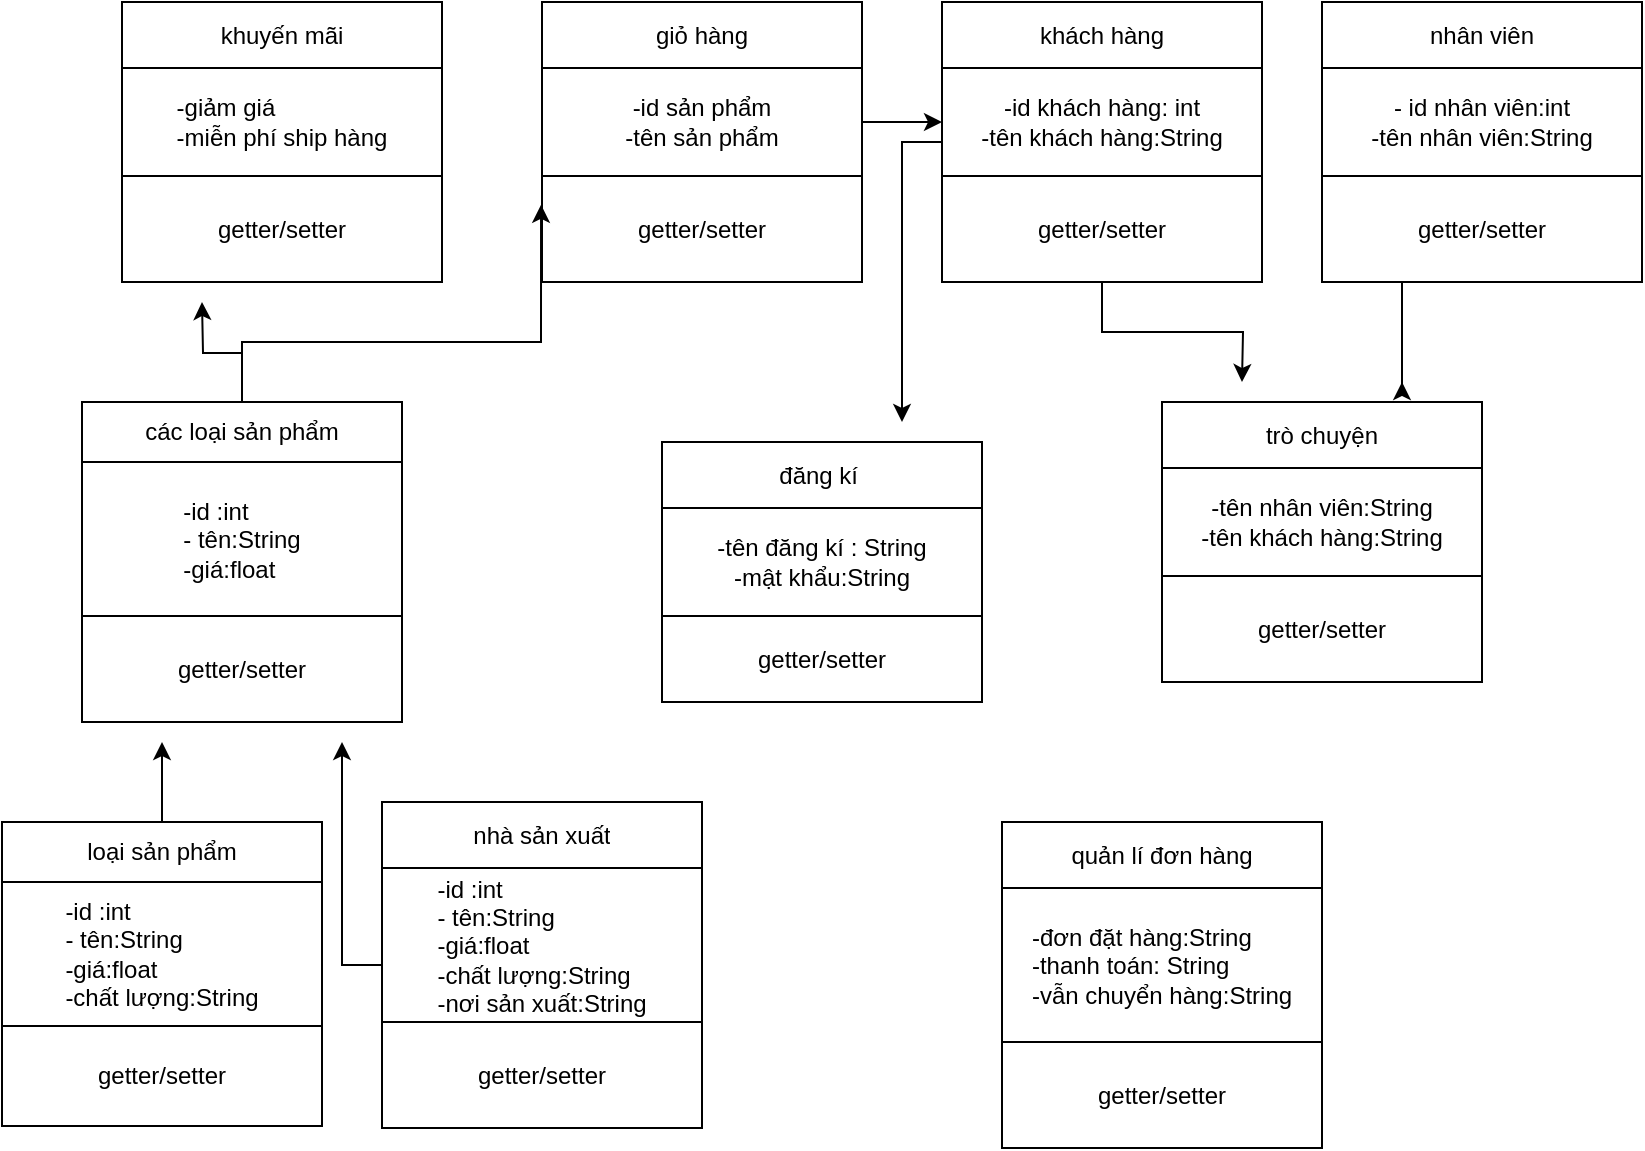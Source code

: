 <mxfile version="20.8.16" type="device"><diagram name="Page-1" id="i4TiMBi9QbHQqTrwKDzJ"><mxGraphModel dx="1050" dy="655" grid="1" gridSize="10" guides="1" tooltips="1" connect="1" arrows="1" fold="1" page="1" pageScale="1" pageWidth="850" pageHeight="1100" math="0" shadow="0"><root><mxCell id="0"/><mxCell id="1" parent="0"/><mxCell id="bbE9gi3WOF_AxbJeGxMd-27" value="" style="shape=table;startSize=0;container=1;collapsible=0;childLayout=tableLayout;" vertex="1" parent="1"><mxGeometry x="80" y="100" width="160" height="140" as="geometry"/></mxCell><mxCell id="bbE9gi3WOF_AxbJeGxMd-30" value="" style="shape=tableRow;horizontal=0;startSize=0;swimlaneHead=0;swimlaneBody=0;strokeColor=inherit;top=0;left=0;bottom=0;right=0;collapsible=0;dropTarget=0;fillColor=none;points=[[0,0.5],[1,0.5]];portConstraint=eastwest;" vertex="1" parent="bbE9gi3WOF_AxbJeGxMd-27"><mxGeometry width="160" height="33" as="geometry"/></mxCell><mxCell id="bbE9gi3WOF_AxbJeGxMd-31" value="khuyến mãi" style="shape=partialRectangle;html=1;whiteSpace=wrap;connectable=0;strokeColor=inherit;overflow=hidden;fillColor=none;top=0;left=0;bottom=0;right=0;pointerEvents=1;" vertex="1" parent="bbE9gi3WOF_AxbJeGxMd-30"><mxGeometry width="160" height="33" as="geometry"><mxRectangle width="160" height="33" as="alternateBounds"/></mxGeometry></mxCell><mxCell id="bbE9gi3WOF_AxbJeGxMd-28" value="" style="shape=tableRow;horizontal=0;startSize=0;swimlaneHead=0;swimlaneBody=0;strokeColor=inherit;top=0;left=0;bottom=0;right=0;collapsible=0;dropTarget=0;fillColor=none;points=[[0,0.5],[1,0.5]];portConstraint=eastwest;" vertex="1" parent="bbE9gi3WOF_AxbJeGxMd-27"><mxGeometry y="33" width="160" height="54" as="geometry"/></mxCell><mxCell id="bbE9gi3WOF_AxbJeGxMd-29" value="&lt;div style=&quot;text-align: left;&quot;&gt;&lt;span style=&quot;background-color: initial;&quot;&gt;-giảm giá&lt;/span&gt;&lt;/div&gt;-miễn phí ship hàng" style="shape=partialRectangle;html=1;whiteSpace=wrap;connectable=0;strokeColor=inherit;overflow=hidden;fillColor=none;top=0;left=0;bottom=0;right=0;pointerEvents=1;" vertex="1" parent="bbE9gi3WOF_AxbJeGxMd-28"><mxGeometry width="160" height="54" as="geometry"><mxRectangle width="160" height="54" as="alternateBounds"/></mxGeometry></mxCell><mxCell id="bbE9gi3WOF_AxbJeGxMd-32" style="shape=tableRow;horizontal=0;startSize=0;swimlaneHead=0;swimlaneBody=0;strokeColor=inherit;top=0;left=0;bottom=0;right=0;collapsible=0;dropTarget=0;fillColor=none;points=[[0,0.5],[1,0.5]];portConstraint=eastwest;" vertex="1" parent="bbE9gi3WOF_AxbJeGxMd-27"><mxGeometry y="87" width="160" height="53" as="geometry"/></mxCell><mxCell id="bbE9gi3WOF_AxbJeGxMd-33" value="getter/setter" style="shape=partialRectangle;html=1;whiteSpace=wrap;connectable=0;strokeColor=inherit;overflow=hidden;fillColor=none;top=0;left=0;bottom=0;right=0;pointerEvents=1;" vertex="1" parent="bbE9gi3WOF_AxbJeGxMd-32"><mxGeometry width="160" height="53" as="geometry"><mxRectangle width="160" height="53" as="alternateBounds"/></mxGeometry></mxCell><mxCell id="bbE9gi3WOF_AxbJeGxMd-34" value="" style="shape=table;startSize=0;container=1;collapsible=0;childLayout=tableLayout;" vertex="1" parent="1"><mxGeometry x="290" y="100" width="160" height="140" as="geometry"/></mxCell><mxCell id="bbE9gi3WOF_AxbJeGxMd-35" value="" style="shape=tableRow;horizontal=0;startSize=0;swimlaneHead=0;swimlaneBody=0;strokeColor=inherit;top=0;left=0;bottom=0;right=0;collapsible=0;dropTarget=0;fillColor=none;points=[[0,0.5],[1,0.5]];portConstraint=eastwest;" vertex="1" parent="bbE9gi3WOF_AxbJeGxMd-34"><mxGeometry width="160" height="33" as="geometry"/></mxCell><mxCell id="bbE9gi3WOF_AxbJeGxMd-36" value="giỏ hàng" style="shape=partialRectangle;html=1;whiteSpace=wrap;connectable=0;strokeColor=inherit;overflow=hidden;fillColor=none;top=0;left=0;bottom=0;right=0;pointerEvents=1;" vertex="1" parent="bbE9gi3WOF_AxbJeGxMd-35"><mxGeometry width="160" height="33" as="geometry"><mxRectangle width="160" height="33" as="alternateBounds"/></mxGeometry></mxCell><mxCell id="bbE9gi3WOF_AxbJeGxMd-37" value="" style="shape=tableRow;horizontal=0;startSize=0;swimlaneHead=0;swimlaneBody=0;strokeColor=inherit;top=0;left=0;bottom=0;right=0;collapsible=0;dropTarget=0;fillColor=none;points=[[0,0.5],[1,0.5]];portConstraint=eastwest;" vertex="1" parent="bbE9gi3WOF_AxbJeGxMd-34"><mxGeometry y="33" width="160" height="54" as="geometry"/></mxCell><mxCell id="bbE9gi3WOF_AxbJeGxMd-38" value="-id sản phẩm&lt;br&gt;-tên sản phẩm&lt;br&gt;&lt;div style=&quot;text-align: left;&quot;&gt;&lt;/div&gt;" style="shape=partialRectangle;html=1;whiteSpace=wrap;connectable=0;strokeColor=inherit;overflow=hidden;fillColor=none;top=0;left=0;bottom=0;right=0;pointerEvents=1;" vertex="1" parent="bbE9gi3WOF_AxbJeGxMd-37"><mxGeometry width="160" height="54" as="geometry"><mxRectangle width="160" height="54" as="alternateBounds"/></mxGeometry></mxCell><mxCell id="bbE9gi3WOF_AxbJeGxMd-39" style="shape=tableRow;horizontal=0;startSize=0;swimlaneHead=0;swimlaneBody=0;strokeColor=inherit;top=0;left=0;bottom=0;right=0;collapsible=0;dropTarget=0;fillColor=none;points=[[0,0.5],[1,0.5]];portConstraint=eastwest;" vertex="1" parent="bbE9gi3WOF_AxbJeGxMd-34"><mxGeometry y="87" width="160" height="53" as="geometry"/></mxCell><mxCell id="bbE9gi3WOF_AxbJeGxMd-40" value="getter/setter" style="shape=partialRectangle;html=1;whiteSpace=wrap;connectable=0;strokeColor=inherit;overflow=hidden;fillColor=none;top=0;left=0;bottom=0;right=0;pointerEvents=1;" vertex="1" parent="bbE9gi3WOF_AxbJeGxMd-39"><mxGeometry width="160" height="53" as="geometry"><mxRectangle width="160" height="53" as="alternateBounds"/></mxGeometry></mxCell><mxCell id="bbE9gi3WOF_AxbJeGxMd-104" style="edgeStyle=orthogonalEdgeStyle;rounded=0;orthogonalLoop=1;jettySize=auto;html=1;" edge="1" parent="1" source="bbE9gi3WOF_AxbJeGxMd-41"><mxGeometry relative="1" as="geometry"><mxPoint x="640" y="290" as="targetPoint"/></mxGeometry></mxCell><mxCell id="bbE9gi3WOF_AxbJeGxMd-106" style="edgeStyle=orthogonalEdgeStyle;rounded=0;orthogonalLoop=1;jettySize=auto;html=1;" edge="1" parent="1" source="bbE9gi3WOF_AxbJeGxMd-41"><mxGeometry relative="1" as="geometry"><mxPoint x="470" y="310" as="targetPoint"/></mxGeometry></mxCell><mxCell id="bbE9gi3WOF_AxbJeGxMd-41" value="" style="shape=table;startSize=0;container=1;collapsible=0;childLayout=tableLayout;" vertex="1" parent="1"><mxGeometry x="490" y="100" width="160" height="140" as="geometry"/></mxCell><mxCell id="bbE9gi3WOF_AxbJeGxMd-42" value="" style="shape=tableRow;horizontal=0;startSize=0;swimlaneHead=0;swimlaneBody=0;strokeColor=inherit;top=0;left=0;bottom=0;right=0;collapsible=0;dropTarget=0;fillColor=none;points=[[0,0.5],[1,0.5]];portConstraint=eastwest;" vertex="1" parent="bbE9gi3WOF_AxbJeGxMd-41"><mxGeometry width="160" height="33" as="geometry"/></mxCell><mxCell id="bbE9gi3WOF_AxbJeGxMd-43" value="khách hàng" style="shape=partialRectangle;html=1;whiteSpace=wrap;connectable=0;strokeColor=inherit;overflow=hidden;fillColor=none;top=0;left=0;bottom=0;right=0;pointerEvents=1;" vertex="1" parent="bbE9gi3WOF_AxbJeGxMd-42"><mxGeometry width="160" height="33" as="geometry"><mxRectangle width="160" height="33" as="alternateBounds"/></mxGeometry></mxCell><mxCell id="bbE9gi3WOF_AxbJeGxMd-44" value="" style="shape=tableRow;horizontal=0;startSize=0;swimlaneHead=0;swimlaneBody=0;strokeColor=inherit;top=0;left=0;bottom=0;right=0;collapsible=0;dropTarget=0;fillColor=none;points=[[0,0.5],[1,0.5]];portConstraint=eastwest;" vertex="1" parent="bbE9gi3WOF_AxbJeGxMd-41"><mxGeometry y="33" width="160" height="54" as="geometry"/></mxCell><mxCell id="bbE9gi3WOF_AxbJeGxMd-45" value="-id khách hàng: int&lt;br&gt;-tên khách hàng:String&lt;br&gt;&lt;div style=&quot;text-align: left;&quot;&gt;&lt;/div&gt;" style="shape=partialRectangle;html=1;whiteSpace=wrap;connectable=0;strokeColor=inherit;overflow=hidden;fillColor=none;top=0;left=0;bottom=0;right=0;pointerEvents=1;" vertex="1" parent="bbE9gi3WOF_AxbJeGxMd-44"><mxGeometry width="160" height="54" as="geometry"><mxRectangle width="160" height="54" as="alternateBounds"/></mxGeometry></mxCell><mxCell id="bbE9gi3WOF_AxbJeGxMd-46" style="shape=tableRow;horizontal=0;startSize=0;swimlaneHead=0;swimlaneBody=0;strokeColor=inherit;top=0;left=0;bottom=0;right=0;collapsible=0;dropTarget=0;fillColor=none;points=[[0,0.5],[1,0.5]];portConstraint=eastwest;" vertex="1" parent="bbE9gi3WOF_AxbJeGxMd-41"><mxGeometry y="87" width="160" height="53" as="geometry"/></mxCell><mxCell id="bbE9gi3WOF_AxbJeGxMd-47" value="getter/setter" style="shape=partialRectangle;html=1;whiteSpace=wrap;connectable=0;strokeColor=inherit;overflow=hidden;fillColor=none;top=0;left=0;bottom=0;right=0;pointerEvents=1;" vertex="1" parent="bbE9gi3WOF_AxbJeGxMd-46"><mxGeometry width="160" height="53" as="geometry"><mxRectangle width="160" height="53" as="alternateBounds"/></mxGeometry></mxCell><mxCell id="bbE9gi3WOF_AxbJeGxMd-94" style="edgeStyle=orthogonalEdgeStyle;rounded=0;orthogonalLoop=1;jettySize=auto;html=1;" edge="1" parent="1" source="bbE9gi3WOF_AxbJeGxMd-55"><mxGeometry relative="1" as="geometry"><mxPoint x="120" y="250" as="targetPoint"/></mxGeometry></mxCell><mxCell id="bbE9gi3WOF_AxbJeGxMd-95" style="edgeStyle=orthogonalEdgeStyle;rounded=0;orthogonalLoop=1;jettySize=auto;html=1;entryX=-0.003;entryY=0.272;entryDx=0;entryDy=0;entryPerimeter=0;" edge="1" parent="1" source="bbE9gi3WOF_AxbJeGxMd-55" target="bbE9gi3WOF_AxbJeGxMd-39"><mxGeometry relative="1" as="geometry"><mxPoint x="280" y="200" as="targetPoint"/><Array as="points"><mxPoint x="140" y="270"/><mxPoint x="290" y="270"/></Array></mxGeometry></mxCell><mxCell id="bbE9gi3WOF_AxbJeGxMd-55" value="" style="shape=table;startSize=0;container=1;collapsible=0;childLayout=tableLayout;" vertex="1" parent="1"><mxGeometry x="60" y="300" width="160" height="160" as="geometry"/></mxCell><mxCell id="bbE9gi3WOF_AxbJeGxMd-56" value="" style="shape=tableRow;horizontal=0;startSize=0;swimlaneHead=0;swimlaneBody=0;strokeColor=inherit;top=0;left=0;bottom=0;right=0;collapsible=0;dropTarget=0;fillColor=none;points=[[0,0.5],[1,0.5]];portConstraint=eastwest;" vertex="1" parent="bbE9gi3WOF_AxbJeGxMd-55"><mxGeometry width="160" height="30" as="geometry"/></mxCell><mxCell id="bbE9gi3WOF_AxbJeGxMd-57" value="các loại sản phẩm" style="shape=partialRectangle;html=1;whiteSpace=wrap;connectable=0;strokeColor=inherit;overflow=hidden;fillColor=none;top=0;left=0;bottom=0;right=0;pointerEvents=1;" vertex="1" parent="bbE9gi3WOF_AxbJeGxMd-56"><mxGeometry width="160" height="30" as="geometry"><mxRectangle width="160" height="30" as="alternateBounds"/></mxGeometry></mxCell><mxCell id="bbE9gi3WOF_AxbJeGxMd-58" value="" style="shape=tableRow;horizontal=0;startSize=0;swimlaneHead=0;swimlaneBody=0;strokeColor=inherit;top=0;left=0;bottom=0;right=0;collapsible=0;dropTarget=0;fillColor=none;points=[[0,0.5],[1,0.5]];portConstraint=eastwest;" vertex="1" parent="bbE9gi3WOF_AxbJeGxMd-55"><mxGeometry y="30" width="160" height="77" as="geometry"/></mxCell><mxCell id="bbE9gi3WOF_AxbJeGxMd-59" value="&lt;div style=&quot;text-align: left;&quot;&gt;&lt;span style=&quot;background-color: initial;&quot;&gt;-id :int&lt;/span&gt;&lt;/div&gt;&lt;div style=&quot;text-align: left;&quot;&gt;&lt;span style=&quot;background-color: initial;&quot;&gt;- tên:String&lt;/span&gt;&lt;/div&gt;&lt;div style=&quot;text-align: left;&quot;&gt;&lt;span style=&quot;background-color: initial;&quot;&gt;-giá:float&lt;/span&gt;&lt;/div&gt;&lt;div style=&quot;text-align: left;&quot;&gt;&lt;/div&gt;" style="shape=partialRectangle;html=1;whiteSpace=wrap;connectable=0;strokeColor=inherit;overflow=hidden;fillColor=none;top=0;left=0;bottom=0;right=0;pointerEvents=1;" vertex="1" parent="bbE9gi3WOF_AxbJeGxMd-58"><mxGeometry width="160" height="77" as="geometry"><mxRectangle width="160" height="77" as="alternateBounds"/></mxGeometry></mxCell><mxCell id="bbE9gi3WOF_AxbJeGxMd-60" style="shape=tableRow;horizontal=0;startSize=0;swimlaneHead=0;swimlaneBody=0;strokeColor=inherit;top=0;left=0;bottom=0;right=0;collapsible=0;dropTarget=0;fillColor=none;points=[[0,0.5],[1,0.5]];portConstraint=eastwest;" vertex="1" parent="bbE9gi3WOF_AxbJeGxMd-55"><mxGeometry y="107" width="160" height="53" as="geometry"/></mxCell><mxCell id="bbE9gi3WOF_AxbJeGxMd-61" value="getter/setter" style="shape=partialRectangle;html=1;whiteSpace=wrap;connectable=0;strokeColor=inherit;overflow=hidden;fillColor=none;top=0;left=0;bottom=0;right=0;pointerEvents=1;" vertex="1" parent="bbE9gi3WOF_AxbJeGxMd-60"><mxGeometry width="160" height="53" as="geometry"><mxRectangle width="160" height="53" as="alternateBounds"/></mxGeometry></mxCell><mxCell id="bbE9gi3WOF_AxbJeGxMd-92" style="edgeStyle=orthogonalEdgeStyle;rounded=0;orthogonalLoop=1;jettySize=auto;html=1;" edge="1" parent="1" source="bbE9gi3WOF_AxbJeGxMd-64"><mxGeometry relative="1" as="geometry"><mxPoint x="100" y="470" as="targetPoint"/></mxGeometry></mxCell><mxCell id="bbE9gi3WOF_AxbJeGxMd-64" value="" style="shape=table;startSize=0;container=1;collapsible=0;childLayout=tableLayout;" vertex="1" parent="1"><mxGeometry x="20" y="510" width="160" height="152" as="geometry"/></mxCell><mxCell id="bbE9gi3WOF_AxbJeGxMd-65" value="" style="shape=tableRow;horizontal=0;startSize=0;swimlaneHead=0;swimlaneBody=0;strokeColor=inherit;top=0;left=0;bottom=0;right=0;collapsible=0;dropTarget=0;fillColor=none;points=[[0,0.5],[1,0.5]];portConstraint=eastwest;" vertex="1" parent="bbE9gi3WOF_AxbJeGxMd-64"><mxGeometry width="160" height="30" as="geometry"/></mxCell><mxCell id="bbE9gi3WOF_AxbJeGxMd-66" value="loại sản phẩm" style="shape=partialRectangle;html=1;whiteSpace=wrap;connectable=0;strokeColor=inherit;overflow=hidden;fillColor=none;top=0;left=0;bottom=0;right=0;pointerEvents=1;" vertex="1" parent="bbE9gi3WOF_AxbJeGxMd-65"><mxGeometry width="160" height="30" as="geometry"><mxRectangle width="160" height="30" as="alternateBounds"/></mxGeometry></mxCell><mxCell id="bbE9gi3WOF_AxbJeGxMd-67" value="" style="shape=tableRow;horizontal=0;startSize=0;swimlaneHead=0;swimlaneBody=0;strokeColor=inherit;top=0;left=0;bottom=0;right=0;collapsible=0;dropTarget=0;fillColor=none;points=[[0,0.5],[1,0.5]];portConstraint=eastwest;" vertex="1" parent="bbE9gi3WOF_AxbJeGxMd-64"><mxGeometry y="30" width="160" height="72" as="geometry"/></mxCell><mxCell id="bbE9gi3WOF_AxbJeGxMd-68" value="&lt;div style=&quot;text-align: left;&quot;&gt;&lt;span style=&quot;background-color: initial;&quot;&gt;-id :int&lt;/span&gt;&lt;/div&gt;&lt;div style=&quot;text-align: left;&quot;&gt;&lt;span style=&quot;background-color: initial;&quot;&gt;- tên:String&lt;/span&gt;&lt;/div&gt;&lt;div style=&quot;text-align: left;&quot;&gt;&lt;span style=&quot;background-color: initial;&quot;&gt;-giá:float&lt;/span&gt;&lt;/div&gt;&lt;div style=&quot;text-align: left;&quot;&gt;&lt;span style=&quot;background-color: initial;&quot;&gt;-chất lượng:String&lt;/span&gt;&lt;/div&gt;&lt;div style=&quot;text-align: left;&quot;&gt;&lt;/div&gt;" style="shape=partialRectangle;html=1;whiteSpace=wrap;connectable=0;strokeColor=inherit;overflow=hidden;fillColor=none;top=0;left=0;bottom=0;right=0;pointerEvents=1;" vertex="1" parent="bbE9gi3WOF_AxbJeGxMd-67"><mxGeometry width="160" height="72" as="geometry"><mxRectangle width="160" height="72" as="alternateBounds"/></mxGeometry></mxCell><mxCell id="bbE9gi3WOF_AxbJeGxMd-69" style="shape=tableRow;horizontal=0;startSize=0;swimlaneHead=0;swimlaneBody=0;strokeColor=inherit;top=0;left=0;bottom=0;right=0;collapsible=0;dropTarget=0;fillColor=none;points=[[0,0.5],[1,0.5]];portConstraint=eastwest;" vertex="1" parent="bbE9gi3WOF_AxbJeGxMd-64"><mxGeometry y="102" width="160" height="50" as="geometry"/></mxCell><mxCell id="bbE9gi3WOF_AxbJeGxMd-70" value="getter/setter" style="shape=partialRectangle;html=1;whiteSpace=wrap;connectable=0;strokeColor=inherit;overflow=hidden;fillColor=none;top=0;left=0;bottom=0;right=0;pointerEvents=1;" vertex="1" parent="bbE9gi3WOF_AxbJeGxMd-69"><mxGeometry width="160" height="50" as="geometry"><mxRectangle width="160" height="50" as="alternateBounds"/></mxGeometry></mxCell><mxCell id="bbE9gi3WOF_AxbJeGxMd-93" style="edgeStyle=orthogonalEdgeStyle;rounded=0;orthogonalLoop=1;jettySize=auto;html=1;" edge="1" parent="1" source="bbE9gi3WOF_AxbJeGxMd-71"><mxGeometry relative="1" as="geometry"><mxPoint x="190" y="470" as="targetPoint"/></mxGeometry></mxCell><mxCell id="bbE9gi3WOF_AxbJeGxMd-71" value="" style="shape=table;startSize=0;container=1;collapsible=0;childLayout=tableLayout;" vertex="1" parent="1"><mxGeometry x="210" y="500" width="160" height="163" as="geometry"/></mxCell><mxCell id="bbE9gi3WOF_AxbJeGxMd-72" value="" style="shape=tableRow;horizontal=0;startSize=0;swimlaneHead=0;swimlaneBody=0;strokeColor=inherit;top=0;left=0;bottom=0;right=0;collapsible=0;dropTarget=0;fillColor=none;points=[[0,0.5],[1,0.5]];portConstraint=eastwest;" vertex="1" parent="bbE9gi3WOF_AxbJeGxMd-71"><mxGeometry width="160" height="33" as="geometry"/></mxCell><mxCell id="bbE9gi3WOF_AxbJeGxMd-73" value="nhà sản xuất" style="shape=partialRectangle;html=1;whiteSpace=wrap;connectable=0;strokeColor=inherit;overflow=hidden;fillColor=none;top=0;left=0;bottom=0;right=0;pointerEvents=1;" vertex="1" parent="bbE9gi3WOF_AxbJeGxMd-72"><mxGeometry width="160" height="33" as="geometry"><mxRectangle width="160" height="33" as="alternateBounds"/></mxGeometry></mxCell><mxCell id="bbE9gi3WOF_AxbJeGxMd-74" value="" style="shape=tableRow;horizontal=0;startSize=0;swimlaneHead=0;swimlaneBody=0;strokeColor=inherit;top=0;left=0;bottom=0;right=0;collapsible=0;dropTarget=0;fillColor=none;points=[[0,0.5],[1,0.5]];portConstraint=eastwest;" vertex="1" parent="bbE9gi3WOF_AxbJeGxMd-71"><mxGeometry y="33" width="160" height="77" as="geometry"/></mxCell><mxCell id="bbE9gi3WOF_AxbJeGxMd-75" value="&lt;div style=&quot;text-align: left;&quot;&gt;&lt;span style=&quot;background-color: initial;&quot;&gt;-id :int&lt;/span&gt;&lt;/div&gt;&lt;div style=&quot;text-align: left;&quot;&gt;&lt;span style=&quot;background-color: initial;&quot;&gt;- tên:String&lt;/span&gt;&lt;/div&gt;&lt;div style=&quot;text-align: left;&quot;&gt;&lt;span style=&quot;background-color: initial;&quot;&gt;-giá:float&lt;/span&gt;&lt;/div&gt;&lt;div style=&quot;text-align: left;&quot;&gt;&lt;span style=&quot;background-color: initial;&quot;&gt;-chất lượng:String&lt;/span&gt;&lt;/div&gt;&lt;div style=&quot;text-align: left;&quot;&gt;&lt;span style=&quot;background-color: initial;&quot;&gt;-nơi sản xuất:String&lt;/span&gt;&lt;/div&gt;&lt;div style=&quot;text-align: left;&quot;&gt;&lt;/div&gt;" style="shape=partialRectangle;html=1;whiteSpace=wrap;connectable=0;strokeColor=inherit;overflow=hidden;fillColor=none;top=0;left=0;bottom=0;right=0;pointerEvents=1;" vertex="1" parent="bbE9gi3WOF_AxbJeGxMd-74"><mxGeometry width="160" height="77" as="geometry"><mxRectangle width="160" height="77" as="alternateBounds"/></mxGeometry></mxCell><mxCell id="bbE9gi3WOF_AxbJeGxMd-76" style="shape=tableRow;horizontal=0;startSize=0;swimlaneHead=0;swimlaneBody=0;strokeColor=inherit;top=0;left=0;bottom=0;right=0;collapsible=0;dropTarget=0;fillColor=none;points=[[0,0.5],[1,0.5]];portConstraint=eastwest;" vertex="1" parent="bbE9gi3WOF_AxbJeGxMd-71"><mxGeometry y="110" width="160" height="53" as="geometry"/></mxCell><mxCell id="bbE9gi3WOF_AxbJeGxMd-77" value="getter/setter" style="shape=partialRectangle;html=1;whiteSpace=wrap;connectable=0;strokeColor=inherit;overflow=hidden;fillColor=none;top=0;left=0;bottom=0;right=0;pointerEvents=1;" vertex="1" parent="bbE9gi3WOF_AxbJeGxMd-76"><mxGeometry width="160" height="53" as="geometry"><mxRectangle width="160" height="53" as="alternateBounds"/></mxGeometry></mxCell><mxCell id="bbE9gi3WOF_AxbJeGxMd-78" value="" style="shape=table;startSize=0;container=1;collapsible=0;childLayout=tableLayout;" vertex="1" parent="1"><mxGeometry x="600" y="300" width="160" height="140" as="geometry"/></mxCell><mxCell id="bbE9gi3WOF_AxbJeGxMd-79" value="" style="shape=tableRow;horizontal=0;startSize=0;swimlaneHead=0;swimlaneBody=0;strokeColor=inherit;top=0;left=0;bottom=0;right=0;collapsible=0;dropTarget=0;fillColor=none;points=[[0,0.5],[1,0.5]];portConstraint=eastwest;" vertex="1" parent="bbE9gi3WOF_AxbJeGxMd-78"><mxGeometry width="160" height="33" as="geometry"/></mxCell><mxCell id="bbE9gi3WOF_AxbJeGxMd-80" value="trò chuyện" style="shape=partialRectangle;html=1;whiteSpace=wrap;connectable=0;strokeColor=inherit;overflow=hidden;fillColor=none;top=0;left=0;bottom=0;right=0;pointerEvents=1;" vertex="1" parent="bbE9gi3WOF_AxbJeGxMd-79"><mxGeometry width="160" height="33" as="geometry"><mxRectangle width="160" height="33" as="alternateBounds"/></mxGeometry></mxCell><mxCell id="bbE9gi3WOF_AxbJeGxMd-81" value="" style="shape=tableRow;horizontal=0;startSize=0;swimlaneHead=0;swimlaneBody=0;strokeColor=inherit;top=0;left=0;bottom=0;right=0;collapsible=0;dropTarget=0;fillColor=none;points=[[0,0.5],[1,0.5]];portConstraint=eastwest;" vertex="1" parent="bbE9gi3WOF_AxbJeGxMd-78"><mxGeometry y="33" width="160" height="54" as="geometry"/></mxCell><mxCell id="bbE9gi3WOF_AxbJeGxMd-82" value="-tên nhân viên:String&lt;br&gt;-tên khách hàng:String&lt;br&gt;&lt;div style=&quot;text-align: left;&quot;&gt;&lt;/div&gt;" style="shape=partialRectangle;html=1;whiteSpace=wrap;connectable=0;strokeColor=inherit;overflow=hidden;fillColor=none;top=0;left=0;bottom=0;right=0;pointerEvents=1;" vertex="1" parent="bbE9gi3WOF_AxbJeGxMd-81"><mxGeometry width="160" height="54" as="geometry"><mxRectangle width="160" height="54" as="alternateBounds"/></mxGeometry></mxCell><mxCell id="bbE9gi3WOF_AxbJeGxMd-83" style="shape=tableRow;horizontal=0;startSize=0;swimlaneHead=0;swimlaneBody=0;strokeColor=inherit;top=0;left=0;bottom=0;right=0;collapsible=0;dropTarget=0;fillColor=none;points=[[0,0.5],[1,0.5]];portConstraint=eastwest;" vertex="1" parent="bbE9gi3WOF_AxbJeGxMd-78"><mxGeometry y="87" width="160" height="53" as="geometry"/></mxCell><mxCell id="bbE9gi3WOF_AxbJeGxMd-84" value="getter/setter" style="shape=partialRectangle;html=1;whiteSpace=wrap;connectable=0;strokeColor=inherit;overflow=hidden;fillColor=none;top=0;left=0;bottom=0;right=0;pointerEvents=1;" vertex="1" parent="bbE9gi3WOF_AxbJeGxMd-83"><mxGeometry width="160" height="53" as="geometry"><mxRectangle width="160" height="53" as="alternateBounds"/></mxGeometry></mxCell><mxCell id="bbE9gi3WOF_AxbJeGxMd-85" value="" style="shape=table;startSize=0;container=1;collapsible=0;childLayout=tableLayout;" vertex="1" parent="1"><mxGeometry x="350" y="320" width="160" height="130" as="geometry"/></mxCell><mxCell id="bbE9gi3WOF_AxbJeGxMd-86" value="" style="shape=tableRow;horizontal=0;startSize=0;swimlaneHead=0;swimlaneBody=0;strokeColor=inherit;top=0;left=0;bottom=0;right=0;collapsible=0;dropTarget=0;fillColor=none;points=[[0,0.5],[1,0.5]];portConstraint=eastwest;" vertex="1" parent="bbE9gi3WOF_AxbJeGxMd-85"><mxGeometry width="160" height="33" as="geometry"/></mxCell><mxCell id="bbE9gi3WOF_AxbJeGxMd-87" value="đăng kí&amp;nbsp;" style="shape=partialRectangle;html=1;whiteSpace=wrap;connectable=0;strokeColor=inherit;overflow=hidden;fillColor=none;top=0;left=0;bottom=0;right=0;pointerEvents=1;" vertex="1" parent="bbE9gi3WOF_AxbJeGxMd-86"><mxGeometry width="160" height="33" as="geometry"><mxRectangle width="160" height="33" as="alternateBounds"/></mxGeometry></mxCell><mxCell id="bbE9gi3WOF_AxbJeGxMd-88" value="" style="shape=tableRow;horizontal=0;startSize=0;swimlaneHead=0;swimlaneBody=0;strokeColor=inherit;top=0;left=0;bottom=0;right=0;collapsible=0;dropTarget=0;fillColor=none;points=[[0,0.5],[1,0.5]];portConstraint=eastwest;" vertex="1" parent="bbE9gi3WOF_AxbJeGxMd-85"><mxGeometry y="33" width="160" height="54" as="geometry"/></mxCell><mxCell id="bbE9gi3WOF_AxbJeGxMd-89" value="-tên đăng kí : String&lt;br&gt;-mật khẩu:String&lt;br&gt;&lt;div style=&quot;text-align: left;&quot;&gt;&lt;/div&gt;" style="shape=partialRectangle;html=1;whiteSpace=wrap;connectable=0;strokeColor=inherit;overflow=hidden;fillColor=none;top=0;left=0;bottom=0;right=0;pointerEvents=1;" vertex="1" parent="bbE9gi3WOF_AxbJeGxMd-88"><mxGeometry width="160" height="54" as="geometry"><mxRectangle width="160" height="54" as="alternateBounds"/></mxGeometry></mxCell><mxCell id="bbE9gi3WOF_AxbJeGxMd-90" style="shape=tableRow;horizontal=0;startSize=0;swimlaneHead=0;swimlaneBody=0;strokeColor=inherit;top=0;left=0;bottom=0;right=0;collapsible=0;dropTarget=0;fillColor=none;points=[[0,0.5],[1,0.5]];portConstraint=eastwest;" vertex="1" parent="bbE9gi3WOF_AxbJeGxMd-85"><mxGeometry y="87" width="160" height="43" as="geometry"/></mxCell><mxCell id="bbE9gi3WOF_AxbJeGxMd-91" value="getter/setter" style="shape=partialRectangle;html=1;whiteSpace=wrap;connectable=0;strokeColor=inherit;overflow=hidden;fillColor=none;top=0;left=0;bottom=0;right=0;pointerEvents=1;" vertex="1" parent="bbE9gi3WOF_AxbJeGxMd-90"><mxGeometry width="160" height="43" as="geometry"><mxRectangle width="160" height="43" as="alternateBounds"/></mxGeometry></mxCell><mxCell id="bbE9gi3WOF_AxbJeGxMd-96" style="edgeStyle=orthogonalEdgeStyle;rounded=0;orthogonalLoop=1;jettySize=auto;html=1;entryX=0;entryY=0.5;entryDx=0;entryDy=0;" edge="1" parent="1" source="bbE9gi3WOF_AxbJeGxMd-37" target="bbE9gi3WOF_AxbJeGxMd-44"><mxGeometry relative="1" as="geometry"/></mxCell><mxCell id="bbE9gi3WOF_AxbJeGxMd-105" style="edgeStyle=orthogonalEdgeStyle;rounded=0;orthogonalLoop=1;jettySize=auto;html=1;" edge="1" parent="1" source="bbE9gi3WOF_AxbJeGxMd-97"><mxGeometry relative="1" as="geometry"><mxPoint x="720" y="290" as="targetPoint"/><Array as="points"><mxPoint x="720" y="297"/></Array></mxGeometry></mxCell><mxCell id="bbE9gi3WOF_AxbJeGxMd-97" value="" style="shape=table;startSize=0;container=1;collapsible=0;childLayout=tableLayout;" vertex="1" parent="1"><mxGeometry x="680" y="100" width="160" height="140" as="geometry"/></mxCell><mxCell id="bbE9gi3WOF_AxbJeGxMd-98" value="" style="shape=tableRow;horizontal=0;startSize=0;swimlaneHead=0;swimlaneBody=0;strokeColor=inherit;top=0;left=0;bottom=0;right=0;collapsible=0;dropTarget=0;fillColor=none;points=[[0,0.5],[1,0.5]];portConstraint=eastwest;" vertex="1" parent="bbE9gi3WOF_AxbJeGxMd-97"><mxGeometry width="160" height="33" as="geometry"/></mxCell><mxCell id="bbE9gi3WOF_AxbJeGxMd-99" value="nhân viên" style="shape=partialRectangle;html=1;whiteSpace=wrap;connectable=0;strokeColor=inherit;overflow=hidden;fillColor=none;top=0;left=0;bottom=0;right=0;pointerEvents=1;" vertex="1" parent="bbE9gi3WOF_AxbJeGxMd-98"><mxGeometry width="160" height="33" as="geometry"><mxRectangle width="160" height="33" as="alternateBounds"/></mxGeometry></mxCell><mxCell id="bbE9gi3WOF_AxbJeGxMd-100" value="" style="shape=tableRow;horizontal=0;startSize=0;swimlaneHead=0;swimlaneBody=0;strokeColor=inherit;top=0;left=0;bottom=0;right=0;collapsible=0;dropTarget=0;fillColor=none;points=[[0,0.5],[1,0.5]];portConstraint=eastwest;" vertex="1" parent="bbE9gi3WOF_AxbJeGxMd-97"><mxGeometry y="33" width="160" height="54" as="geometry"/></mxCell><mxCell id="bbE9gi3WOF_AxbJeGxMd-101" value="- id nhân viên:int&lt;br&gt;-tên nhân viên:String&lt;br&gt;&lt;div style=&quot;text-align: left;&quot;&gt;&lt;/div&gt;" style="shape=partialRectangle;html=1;whiteSpace=wrap;connectable=0;strokeColor=inherit;overflow=hidden;fillColor=none;top=0;left=0;bottom=0;right=0;pointerEvents=1;" vertex="1" parent="bbE9gi3WOF_AxbJeGxMd-100"><mxGeometry width="160" height="54" as="geometry"><mxRectangle width="160" height="54" as="alternateBounds"/></mxGeometry></mxCell><mxCell id="bbE9gi3WOF_AxbJeGxMd-102" style="shape=tableRow;horizontal=0;startSize=0;swimlaneHead=0;swimlaneBody=0;strokeColor=inherit;top=0;left=0;bottom=0;right=0;collapsible=0;dropTarget=0;fillColor=none;points=[[0,0.5],[1,0.5]];portConstraint=eastwest;" vertex="1" parent="bbE9gi3WOF_AxbJeGxMd-97"><mxGeometry y="87" width="160" height="53" as="geometry"/></mxCell><mxCell id="bbE9gi3WOF_AxbJeGxMd-103" value="getter/setter" style="shape=partialRectangle;html=1;whiteSpace=wrap;connectable=0;strokeColor=inherit;overflow=hidden;fillColor=none;top=0;left=0;bottom=0;right=0;pointerEvents=1;" vertex="1" parent="bbE9gi3WOF_AxbJeGxMd-102"><mxGeometry width="160" height="53" as="geometry"><mxRectangle width="160" height="53" as="alternateBounds"/></mxGeometry></mxCell><mxCell id="bbE9gi3WOF_AxbJeGxMd-107" value="" style="shape=table;startSize=0;container=1;collapsible=0;childLayout=tableLayout;" vertex="1" parent="1"><mxGeometry x="520" y="510" width="160" height="163" as="geometry"/></mxCell><mxCell id="bbE9gi3WOF_AxbJeGxMd-108" value="" style="shape=tableRow;horizontal=0;startSize=0;swimlaneHead=0;swimlaneBody=0;strokeColor=inherit;top=0;left=0;bottom=0;right=0;collapsible=0;dropTarget=0;fillColor=none;points=[[0,0.5],[1,0.5]];portConstraint=eastwest;" vertex="1" parent="bbE9gi3WOF_AxbJeGxMd-107"><mxGeometry width="160" height="33" as="geometry"/></mxCell><mxCell id="bbE9gi3WOF_AxbJeGxMd-109" value="quản lí đơn hàng" style="shape=partialRectangle;html=1;whiteSpace=wrap;connectable=0;strokeColor=inherit;overflow=hidden;fillColor=none;top=0;left=0;bottom=0;right=0;pointerEvents=1;" vertex="1" parent="bbE9gi3WOF_AxbJeGxMd-108"><mxGeometry width="160" height="33" as="geometry"><mxRectangle width="160" height="33" as="alternateBounds"/></mxGeometry></mxCell><mxCell id="bbE9gi3WOF_AxbJeGxMd-110" value="" style="shape=tableRow;horizontal=0;startSize=0;swimlaneHead=0;swimlaneBody=0;strokeColor=inherit;top=0;left=0;bottom=0;right=0;collapsible=0;dropTarget=0;fillColor=none;points=[[0,0.5],[1,0.5]];portConstraint=eastwest;" vertex="1" parent="bbE9gi3WOF_AxbJeGxMd-107"><mxGeometry y="33" width="160" height="77" as="geometry"/></mxCell><mxCell id="bbE9gi3WOF_AxbJeGxMd-111" value="&lt;div style=&quot;text-align: left;&quot;&gt;-đơn đặt hàng:String&lt;/div&gt;&lt;div style=&quot;text-align: left;&quot;&gt;-thanh toán: String&lt;/div&gt;&lt;div style=&quot;text-align: left;&quot;&gt;-vẫn chuyển hàng:String&lt;/div&gt;&lt;div style=&quot;text-align: left;&quot;&gt;&lt;/div&gt;" style="shape=partialRectangle;html=1;whiteSpace=wrap;connectable=0;strokeColor=inherit;overflow=hidden;fillColor=none;top=0;left=0;bottom=0;right=0;pointerEvents=1;" vertex="1" parent="bbE9gi3WOF_AxbJeGxMd-110"><mxGeometry width="160" height="77" as="geometry"><mxRectangle width="160" height="77" as="alternateBounds"/></mxGeometry></mxCell><mxCell id="bbE9gi3WOF_AxbJeGxMd-112" style="shape=tableRow;horizontal=0;startSize=0;swimlaneHead=0;swimlaneBody=0;strokeColor=inherit;top=0;left=0;bottom=0;right=0;collapsible=0;dropTarget=0;fillColor=none;points=[[0,0.5],[1,0.5]];portConstraint=eastwest;" vertex="1" parent="bbE9gi3WOF_AxbJeGxMd-107"><mxGeometry y="110" width="160" height="53" as="geometry"/></mxCell><mxCell id="bbE9gi3WOF_AxbJeGxMd-113" value="getter/setter" style="shape=partialRectangle;html=1;whiteSpace=wrap;connectable=0;strokeColor=inherit;overflow=hidden;fillColor=none;top=0;left=0;bottom=0;right=0;pointerEvents=1;" vertex="1" parent="bbE9gi3WOF_AxbJeGxMd-112"><mxGeometry width="160" height="53" as="geometry"><mxRectangle width="160" height="53" as="alternateBounds"/></mxGeometry></mxCell></root></mxGraphModel></diagram></mxfile>